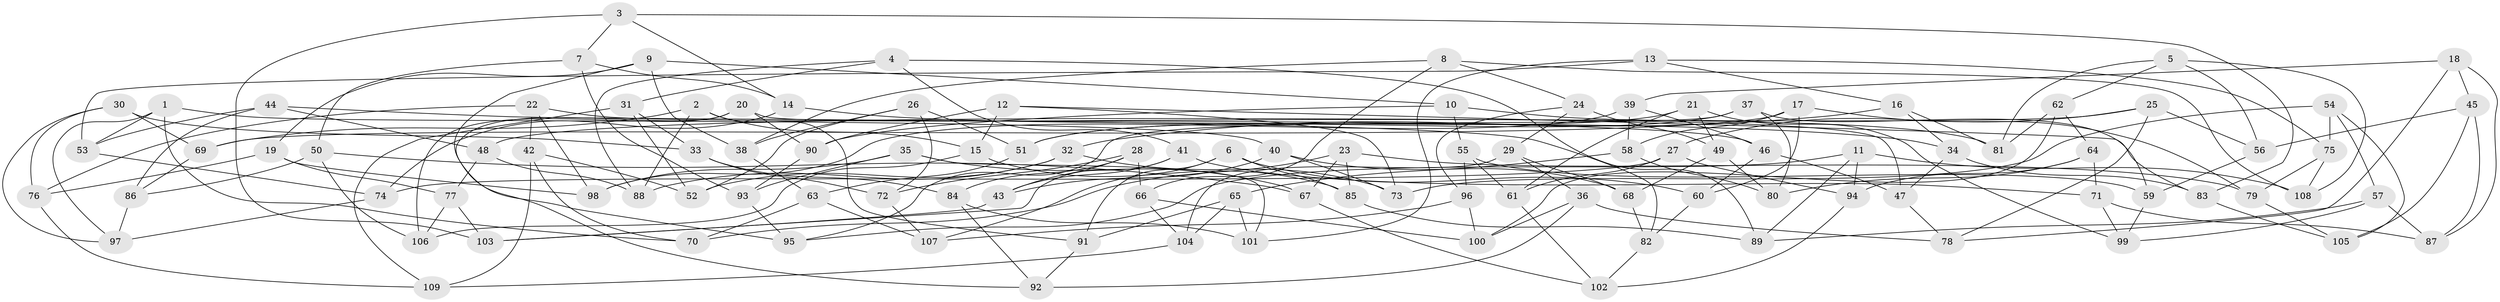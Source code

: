 // Generated by graph-tools (version 1.1) at 2025/02/03/09/25 03:02:58]
// undirected, 109 vertices, 218 edges
graph export_dot {
graph [start="1"]
  node [color=gray90,style=filled];
  1;
  2;
  3;
  4;
  5;
  6;
  7;
  8;
  9;
  10;
  11;
  12;
  13;
  14;
  15;
  16;
  17;
  18;
  19;
  20;
  21;
  22;
  23;
  24;
  25;
  26;
  27;
  28;
  29;
  30;
  31;
  32;
  33;
  34;
  35;
  36;
  37;
  38;
  39;
  40;
  41;
  42;
  43;
  44;
  45;
  46;
  47;
  48;
  49;
  50;
  51;
  52;
  53;
  54;
  55;
  56;
  57;
  58;
  59;
  60;
  61;
  62;
  63;
  64;
  65;
  66;
  67;
  68;
  69;
  70;
  71;
  72;
  73;
  74;
  75;
  76;
  77;
  78;
  79;
  80;
  81;
  82;
  83;
  84;
  85;
  86;
  87;
  88;
  89;
  90;
  91;
  92;
  93;
  94;
  95;
  96;
  97;
  98;
  99;
  100;
  101;
  102;
  103;
  104;
  105;
  106;
  107;
  108;
  109;
  1 -- 70;
  1 -- 97;
  1 -- 40;
  1 -- 53;
  2 -- 91;
  2 -- 88;
  2 -- 69;
  2 -- 15;
  3 -- 14;
  3 -- 7;
  3 -- 103;
  3 -- 83;
  4 -- 31;
  4 -- 88;
  4 -- 41;
  4 -- 89;
  5 -- 108;
  5 -- 62;
  5 -- 56;
  5 -- 81;
  6 -- 107;
  6 -- 91;
  6 -- 85;
  6 -- 60;
  7 -- 14;
  7 -- 50;
  7 -- 93;
  8 -- 38;
  8 -- 108;
  8 -- 66;
  8 -- 24;
  9 -- 10;
  9 -- 95;
  9 -- 19;
  9 -- 38;
  10 -- 81;
  10 -- 55;
  10 -- 90;
  11 -- 89;
  11 -- 94;
  11 -- 95;
  11 -- 108;
  12 -- 83;
  12 -- 73;
  12 -- 90;
  12 -- 15;
  13 -- 16;
  13 -- 75;
  13 -- 101;
  13 -- 53;
  14 -- 34;
  14 -- 74;
  15 -- 85;
  15 -- 106;
  16 -- 32;
  16 -- 81;
  16 -- 34;
  17 -- 79;
  17 -- 60;
  17 -- 58;
  17 -- 69;
  18 -- 78;
  18 -- 87;
  18 -- 45;
  18 -- 39;
  19 -- 76;
  19 -- 77;
  19 -- 98;
  20 -- 92;
  20 -- 90;
  20 -- 106;
  20 -- 47;
  21 -- 49;
  21 -- 51;
  21 -- 61;
  21 -- 99;
  22 -- 42;
  22 -- 46;
  22 -- 76;
  22 -- 98;
  23 -- 70;
  23 -- 67;
  23 -- 79;
  23 -- 85;
  24 -- 96;
  24 -- 49;
  24 -- 29;
  25 -- 27;
  25 -- 56;
  25 -- 78;
  25 -- 48;
  26 -- 52;
  26 -- 38;
  26 -- 72;
  26 -- 51;
  27 -- 61;
  27 -- 94;
  27 -- 74;
  28 -- 84;
  28 -- 66;
  28 -- 72;
  28 -- 43;
  29 -- 36;
  29 -- 68;
  29 -- 104;
  30 -- 33;
  30 -- 97;
  30 -- 69;
  30 -- 76;
  31 -- 33;
  31 -- 52;
  31 -- 109;
  32 -- 88;
  32 -- 73;
  32 -- 52;
  33 -- 84;
  33 -- 72;
  34 -- 83;
  34 -- 47;
  35 -- 101;
  35 -- 98;
  35 -- 67;
  35 -- 93;
  36 -- 92;
  36 -- 78;
  36 -- 100;
  37 -- 59;
  37 -- 80;
  37 -- 95;
  37 -- 51;
  38 -- 63;
  39 -- 46;
  39 -- 58;
  39 -- 98;
  40 -- 43;
  40 -- 73;
  40 -- 68;
  41 -- 43;
  41 -- 103;
  41 -- 71;
  42 -- 70;
  42 -- 109;
  42 -- 52;
  43 -- 103;
  44 -- 48;
  44 -- 53;
  44 -- 82;
  44 -- 86;
  45 -- 105;
  45 -- 56;
  45 -- 87;
  46 -- 47;
  46 -- 60;
  47 -- 78;
  48 -- 77;
  48 -- 88;
  49 -- 68;
  49 -- 80;
  50 -- 67;
  50 -- 106;
  50 -- 86;
  51 -- 63;
  53 -- 74;
  54 -- 57;
  54 -- 75;
  54 -- 105;
  54 -- 73;
  55 -- 96;
  55 -- 59;
  55 -- 61;
  56 -- 59;
  57 -- 87;
  57 -- 99;
  57 -- 89;
  58 -- 80;
  58 -- 65;
  59 -- 99;
  60 -- 82;
  61 -- 102;
  62 -- 64;
  62 -- 81;
  62 -- 100;
  63 -- 107;
  63 -- 70;
  64 -- 80;
  64 -- 71;
  64 -- 94;
  65 -- 104;
  65 -- 91;
  65 -- 101;
  66 -- 104;
  66 -- 100;
  67 -- 102;
  68 -- 82;
  69 -- 86;
  71 -- 87;
  71 -- 99;
  72 -- 107;
  74 -- 97;
  75 -- 79;
  75 -- 108;
  76 -- 109;
  77 -- 103;
  77 -- 106;
  79 -- 105;
  82 -- 102;
  83 -- 105;
  84 -- 101;
  84 -- 92;
  85 -- 89;
  86 -- 97;
  90 -- 93;
  91 -- 92;
  93 -- 95;
  94 -- 102;
  96 -- 107;
  96 -- 100;
  104 -- 109;
}
